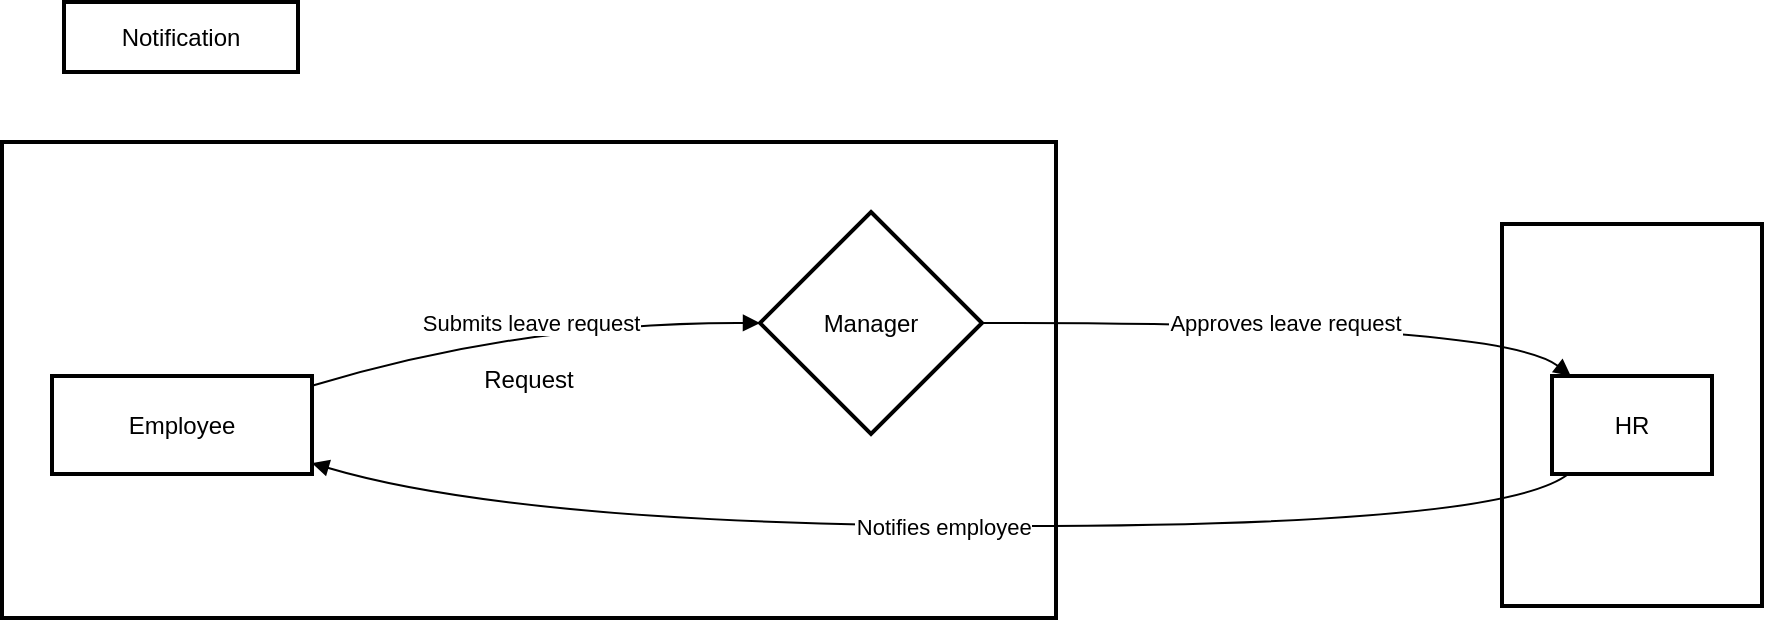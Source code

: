 <mxfile version="25.0.1">
  <diagram name="Page-1" id="XauIgVVNs74x4HnEOfvZ">
    <mxGraphModel>
      <root>
        <mxCell id="0" />
        <mxCell id="1" parent="0" />
        <mxCell id="2" value="Notification" style="whiteSpace=wrap;strokeWidth=2;" vertex="1" parent="1">
          <mxGeometry x="39" y="8" width="117" height="35" as="geometry" />
        </mxCell>
        <mxCell id="3" value="Approval" style="whiteSpace=wrap;strokeWidth=2;" vertex="1" parent="1">
          <mxGeometry x="758" y="119" width="130" height="191" as="geometry" />
        </mxCell>
        <mxCell id="4" value="Request" style="whiteSpace=wrap;strokeWidth=2;" vertex="1" parent="1">
          <mxGeometry x="8" y="78" width="527" height="238" as="geometry" />
        </mxCell>
        <mxCell id="5" value="Employee" style="whiteSpace=wrap;strokeWidth=2;" vertex="1" parent="1">
          <mxGeometry x="33" y="195" width="130" height="49" as="geometry" />
        </mxCell>
        <mxCell id="6" value="Manager" style="rhombus;strokeWidth=2;whiteSpace=wrap;" vertex="1" parent="1">
          <mxGeometry x="387" y="113" width="111" height="111" as="geometry" />
        </mxCell>
        <mxCell id="7" value="HR" style="whiteSpace=wrap;strokeWidth=2;" vertex="1" parent="1">
          <mxGeometry x="783" y="195" width="80" height="49" as="geometry" />
        </mxCell>
        <mxCell id="8" value="Submits leave request" style="curved=1;startArrow=none;endArrow=block;exitX=1;exitY=0.1;entryX=0;entryY=0.5;" edge="1" parent="1" source="5" target="6">
          <mxGeometry relative="1" as="geometry">
            <Array as="points">
              <mxPoint x="269" y="168" />
            </Array>
          </mxGeometry>
        </mxCell>
        <mxCell id="9" value="Approves leave request" style="curved=1;startArrow=none;endArrow=block;exitX=1;exitY=0.5;entryX=0.11;entryY=-0.01;" edge="1" parent="1" source="6" target="7">
          <mxGeometry relative="1" as="geometry">
            <Array as="points">
              <mxPoint x="758" y="168" />
            </Array>
          </mxGeometry>
        </mxCell>
        <mxCell id="10" value="Notifies employee" style="curved=1;startArrow=none;endArrow=block;exitX=0.11;exitY=0.99;entryX=1;entryY=0.89;" edge="1" parent="1" source="7" target="5">
          <mxGeometry relative="1" as="geometry">
            <Array as="points">
              <mxPoint x="758" y="270" />
              <mxPoint x="269" y="270" />
            </Array>
          </mxGeometry>
        </mxCell>
      </root>
    </mxGraphModel>
  </diagram>
</mxfile>
